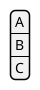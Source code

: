 {
  "sha1": "kx0a6gi4mj72500j2fnkww7ak91u9nb",
  "insertion": {
    "when": "2024-06-03T18:59:33.434Z",
    "user": "plantuml@gmail.com"
  }
}
@startyaml
- A
- B
- C
@endyaml
